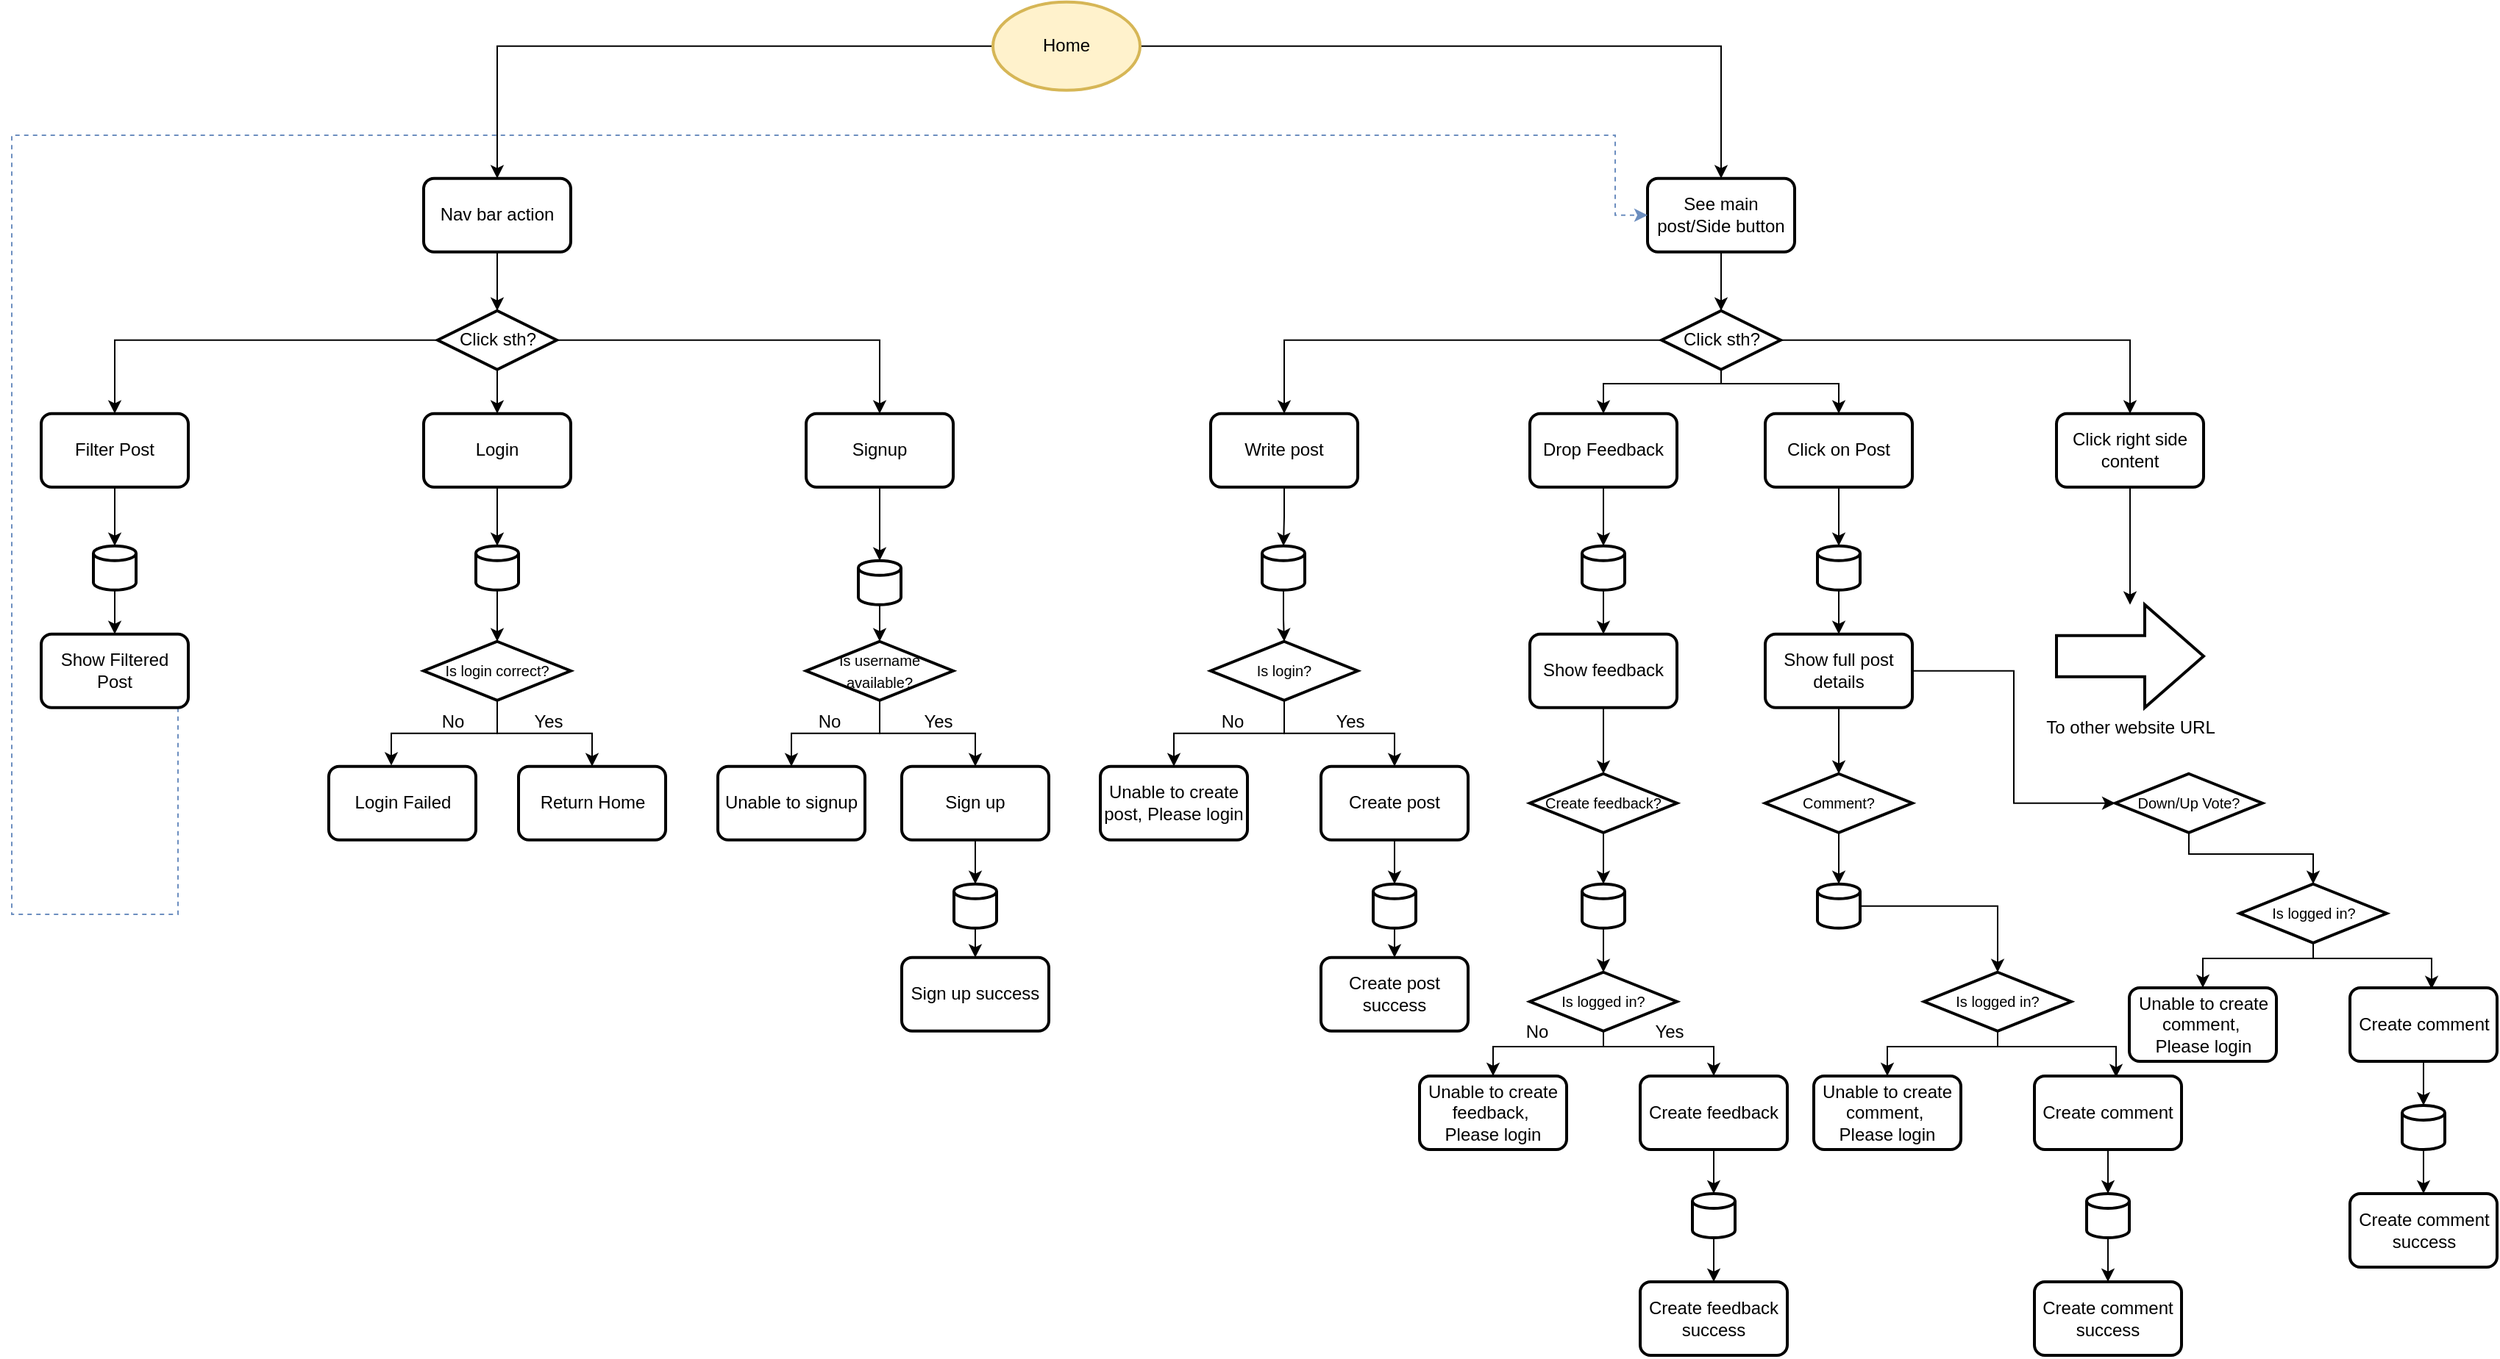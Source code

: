 <mxfile version="24.5.2" type="github">
  <diagram name="Page-1" id="9okEY_vL0eP9tNOJIynl">
    <mxGraphModel dx="1900" dy="557" grid="1" gridSize="10" guides="1" tooltips="1" connect="1" arrows="1" fold="1" page="1" pageScale="1" pageWidth="850" pageHeight="1100" math="0" shadow="0">
      <root>
        <mxCell id="0" />
        <mxCell id="1" parent="0" />
        <mxCell id="3vHU1Un_TV8UR1uH7hlG-50" style="edgeStyle=orthogonalEdgeStyle;rounded=0;orthogonalLoop=1;jettySize=auto;html=1;entryX=0.5;entryY=0;entryDx=0;entryDy=0;" edge="1" parent="1" source="3vHU1Un_TV8UR1uH7hlG-2" target="3vHU1Un_TV8UR1uH7hlG-6">
          <mxGeometry relative="1" as="geometry" />
        </mxCell>
        <mxCell id="3vHU1Un_TV8UR1uH7hlG-51" style="edgeStyle=orthogonalEdgeStyle;rounded=0;orthogonalLoop=1;jettySize=auto;html=1;entryX=0.5;entryY=0;entryDx=0;entryDy=0;" edge="1" parent="1" source="3vHU1Un_TV8UR1uH7hlG-2" target="3vHU1Un_TV8UR1uH7hlG-7">
          <mxGeometry relative="1" as="geometry" />
        </mxCell>
        <mxCell id="3vHU1Un_TV8UR1uH7hlG-2" value="Home" style="strokeWidth=2;html=1;shape=mxgraph.flowchart.start_1;whiteSpace=wrap;fillColor=#fff2cc;strokeColor=#d6b656;" vertex="1" parent="1">
          <mxGeometry x="-163" y="49.37" width="100" height="60" as="geometry" />
        </mxCell>
        <mxCell id="3vHU1Un_TV8UR1uH7hlG-6" value="Nav bar action" style="rounded=1;whiteSpace=wrap;html=1;absoluteArcSize=1;arcSize=14;strokeWidth=2;" vertex="1" parent="1">
          <mxGeometry x="-550" y="169.37" width="100" height="50" as="geometry" />
        </mxCell>
        <mxCell id="3vHU1Un_TV8UR1uH7hlG-54" value="" style="edgeStyle=orthogonalEdgeStyle;rounded=0;orthogonalLoop=1;jettySize=auto;html=1;" edge="1" parent="1" source="3vHU1Un_TV8UR1uH7hlG-7" target="3vHU1Un_TV8UR1uH7hlG-53">
          <mxGeometry relative="1" as="geometry" />
        </mxCell>
        <mxCell id="3vHU1Un_TV8UR1uH7hlG-7" value="See main post/Side button" style="rounded=1;whiteSpace=wrap;html=1;absoluteArcSize=1;arcSize=14;strokeWidth=2;" vertex="1" parent="1">
          <mxGeometry x="282" y="169.37" width="100" height="50" as="geometry" />
        </mxCell>
        <mxCell id="3vHU1Un_TV8UR1uH7hlG-14" style="edgeStyle=orthogonalEdgeStyle;rounded=0;orthogonalLoop=1;jettySize=auto;html=1;entryX=0.5;entryY=0;entryDx=0;entryDy=0;" edge="1" parent="1" source="3vHU1Un_TV8UR1uH7hlG-9" target="3vHU1Un_TV8UR1uH7hlG-12">
          <mxGeometry relative="1" as="geometry" />
        </mxCell>
        <mxCell id="3vHU1Un_TV8UR1uH7hlG-15" style="edgeStyle=orthogonalEdgeStyle;rounded=0;orthogonalLoop=1;jettySize=auto;html=1;entryX=0.5;entryY=0;entryDx=0;entryDy=0;" edge="1" parent="1" source="3vHU1Un_TV8UR1uH7hlG-9" target="3vHU1Un_TV8UR1uH7hlG-11">
          <mxGeometry relative="1" as="geometry" />
        </mxCell>
        <mxCell id="3vHU1Un_TV8UR1uH7hlG-16" style="edgeStyle=orthogonalEdgeStyle;rounded=0;orthogonalLoop=1;jettySize=auto;html=1;entryX=0.5;entryY=0;entryDx=0;entryDy=0;" edge="1" parent="1" source="3vHU1Un_TV8UR1uH7hlG-9" target="3vHU1Un_TV8UR1uH7hlG-13">
          <mxGeometry relative="1" as="geometry" />
        </mxCell>
        <mxCell id="3vHU1Un_TV8UR1uH7hlG-9" value="Click sth?" style="strokeWidth=2;html=1;shape=mxgraph.flowchart.decision;whiteSpace=wrap;" vertex="1" parent="1">
          <mxGeometry x="-540.5" y="259.37" width="81" height="40" as="geometry" />
        </mxCell>
        <mxCell id="3vHU1Un_TV8UR1uH7hlG-10" style="edgeStyle=orthogonalEdgeStyle;rounded=0;orthogonalLoop=1;jettySize=auto;html=1;entryX=0.5;entryY=0;entryDx=0;entryDy=0;entryPerimeter=0;" edge="1" parent="1" source="3vHU1Un_TV8UR1uH7hlG-6" target="3vHU1Un_TV8UR1uH7hlG-9">
          <mxGeometry relative="1" as="geometry" />
        </mxCell>
        <mxCell id="3vHU1Un_TV8UR1uH7hlG-11" value="Filter Post&lt;span style=&quot;color: rgba(0, 0, 0, 0); font-family: monospace; font-size: 0px; text-align: start; text-wrap: nowrap;&quot;&gt;%3CmxGraphModel%3E%3Croot%3E%3CmxCell%20id%3D%220%22%2F%3E%3CmxCell%20id%3D%221%22%20parent%3D%220%22%2F%3E%3CmxCell%20id%3D%222%22%20value%3D%22Nav%20bar%20action%22%20style%3D%22rounded%3D1%3BwhiteSpace%3Dwrap%3Bhtml%3D1%3BabsoluteArcSize%3D1%3BarcSize%3D14%3BstrokeWidth%3D2%3B%22%20vertex%3D%221%22%20parent%3D%221%22%3E%3CmxGeometry%20x%3D%22259%22%20y%3D%22160%22%20width%3D%22100%22%20height%3D%2250%22%20as%3D%22geometry%22%2F%3E%3C%2FmxCell%3E%3C%2Froot%3E%3C%2FmxGraphModel%3E&lt;/span&gt;" style="rounded=1;whiteSpace=wrap;html=1;absoluteArcSize=1;arcSize=14;strokeWidth=2;" vertex="1" parent="1">
          <mxGeometry x="-810" y="329.37" width="100" height="50" as="geometry" />
        </mxCell>
        <mxCell id="3vHU1Un_TV8UR1uH7hlG-12" value="&lt;div style=&quot;text-align: center;&quot;&gt;&lt;span style=&quot;text-align: start; background-color: initial;&quot;&gt;Login&lt;/span&gt;&lt;span style=&quot;color: rgba(0, 0, 0, 0); font-family: monospace; font-size: 0px; text-align: start; text-wrap: nowrap; background-color: initial;&quot;&gt;%3CmxGraphModel%3E%3Croot%3E%3CmxCell%20id%3D%220%22%2F%3E%3CmxCell%20id%3D%221%22%20parent%3D%220%22%2F%3E%3CmxCell%20id%3D%222%22%20value%3D%22Nav%20bar%20action%22%20style%3D%22rounded%3D1%3BwhiteSpace%3Dwrap%3Bhtml%3D1%3BabsoluteArcSize%3D1%3BarcSize%3D14%3BstrokeWidth%3D2%3B%22%20vertex%3D%221%22%20parent%3D%221%22%3E%3CmxGeometry%20x%3D%22259%22%20y%3D%22160%22%20width%3D%22100%22%20height%3D%2250%22%20as%3D%22geometry%22%2F%3E%3C%2FmxCell%3E%3C%2Froot%3E%3C%2FmxGraphModel%3E&lt;/span&gt;&lt;/div&gt;" style="rounded=1;whiteSpace=wrap;html=1;absoluteArcSize=1;arcSize=14;strokeWidth=2;" vertex="1" parent="1">
          <mxGeometry x="-550" y="329.37" width="100" height="50" as="geometry" />
        </mxCell>
        <mxCell id="3vHU1Un_TV8UR1uH7hlG-13" value="Signup" style="rounded=1;whiteSpace=wrap;html=1;absoluteArcSize=1;arcSize=14;strokeWidth=2;" vertex="1" parent="1">
          <mxGeometry x="-290" y="329.37" width="100" height="50" as="geometry" />
        </mxCell>
        <mxCell id="3vHU1Un_TV8UR1uH7hlG-17" value="" style="strokeWidth=2;html=1;shape=mxgraph.flowchart.database;whiteSpace=wrap;" vertex="1" parent="1">
          <mxGeometry x="-774.5" y="419.37" width="29" height="30" as="geometry" />
        </mxCell>
        <mxCell id="3vHU1Un_TV8UR1uH7hlG-18" style="edgeStyle=orthogonalEdgeStyle;rounded=0;orthogonalLoop=1;jettySize=auto;html=1;entryX=0.5;entryY=0;entryDx=0;entryDy=0;entryPerimeter=0;" edge="1" parent="1" source="3vHU1Un_TV8UR1uH7hlG-11" target="3vHU1Un_TV8UR1uH7hlG-17">
          <mxGeometry relative="1" as="geometry" />
        </mxCell>
        <mxCell id="3vHU1Un_TV8UR1uH7hlG-20" style="edgeStyle=orthogonalEdgeStyle;rounded=0;orthogonalLoop=1;jettySize=auto;html=1;entryX=0.5;entryY=0;entryDx=0;entryDy=0;" edge="1" parent="1" source="3vHU1Un_TV8UR1uH7hlG-17" target="3vHU1Un_TV8UR1uH7hlG-21">
          <mxGeometry relative="1" as="geometry">
            <mxPoint x="-639.0" y="469.37" as="targetPoint" />
          </mxGeometry>
        </mxCell>
        <mxCell id="3vHU1Un_TV8UR1uH7hlG-52" style="edgeStyle=orthogonalEdgeStyle;rounded=0;orthogonalLoop=1;jettySize=auto;html=1;entryX=0;entryY=0.5;entryDx=0;entryDy=0;dashed=1;fillColor=#dae8fc;strokeColor=#6c8ebf;" edge="1" parent="1" source="3vHU1Un_TV8UR1uH7hlG-21" target="3vHU1Un_TV8UR1uH7hlG-7">
          <mxGeometry relative="1" as="geometry">
            <Array as="points">
              <mxPoint x="-717" y="670" />
              <mxPoint x="-830" y="670" />
              <mxPoint x="-830" y="140" />
              <mxPoint x="260" y="140" />
              <mxPoint x="260" y="194" />
            </Array>
          </mxGeometry>
        </mxCell>
        <mxCell id="3vHU1Un_TV8UR1uH7hlG-21" value="Show Filtered Post" style="rounded=1;whiteSpace=wrap;html=1;absoluteArcSize=1;arcSize=14;strokeWidth=2;" vertex="1" parent="1">
          <mxGeometry x="-810" y="479.37" width="100" height="50" as="geometry" />
        </mxCell>
        <mxCell id="3vHU1Un_TV8UR1uH7hlG-31" style="edgeStyle=orthogonalEdgeStyle;rounded=0;orthogonalLoop=1;jettySize=auto;html=1;entryX=0.5;entryY=0;entryDx=0;entryDy=0;" edge="1" parent="1" source="3vHU1Un_TV8UR1uH7hlG-22" target="3vHU1Un_TV8UR1uH7hlG-27">
          <mxGeometry relative="1" as="geometry" />
        </mxCell>
        <mxCell id="3vHU1Un_TV8UR1uH7hlG-22" value="&lt;font style=&quot;font-size: 10px;&quot;&gt;Is login correct?&lt;/font&gt;" style="strokeWidth=2;html=1;shape=mxgraph.flowchart.decision;whiteSpace=wrap;" vertex="1" parent="1">
          <mxGeometry x="-550" y="484.37" width="100" height="40" as="geometry" />
        </mxCell>
        <mxCell id="3vHU1Un_TV8UR1uH7hlG-23" value="" style="strokeWidth=2;html=1;shape=mxgraph.flowchart.database;whiteSpace=wrap;" vertex="1" parent="1">
          <mxGeometry x="-514.5" y="419.37" width="29" height="30" as="geometry" />
        </mxCell>
        <mxCell id="3vHU1Un_TV8UR1uH7hlG-24" style="edgeStyle=orthogonalEdgeStyle;rounded=0;orthogonalLoop=1;jettySize=auto;html=1;entryX=0.5;entryY=0;entryDx=0;entryDy=0;entryPerimeter=0;" edge="1" parent="1" source="3vHU1Un_TV8UR1uH7hlG-12" target="3vHU1Un_TV8UR1uH7hlG-23">
          <mxGeometry relative="1" as="geometry" />
        </mxCell>
        <mxCell id="3vHU1Un_TV8UR1uH7hlG-25" style="edgeStyle=orthogonalEdgeStyle;rounded=0;orthogonalLoop=1;jettySize=auto;html=1;entryX=0.5;entryY=0;entryDx=0;entryDy=0;entryPerimeter=0;" edge="1" parent="1" source="3vHU1Un_TV8UR1uH7hlG-23" target="3vHU1Un_TV8UR1uH7hlG-22">
          <mxGeometry relative="1" as="geometry" />
        </mxCell>
        <mxCell id="3vHU1Un_TV8UR1uH7hlG-26" value="&lt;div style=&quot;text-align: start;&quot;&gt;Login Failed&lt;/div&gt;" style="rounded=1;whiteSpace=wrap;html=1;absoluteArcSize=1;arcSize=14;strokeWidth=2;" vertex="1" parent="1">
          <mxGeometry x="-614.5" y="569.37" width="100" height="50" as="geometry" />
        </mxCell>
        <mxCell id="3vHU1Un_TV8UR1uH7hlG-27" value="&lt;div style=&quot;text-align: start;&quot;&gt;Return Home&lt;/div&gt;" style="rounded=1;whiteSpace=wrap;html=1;absoluteArcSize=1;arcSize=14;strokeWidth=2;" vertex="1" parent="1">
          <mxGeometry x="-485.5" y="569.37" width="100" height="50" as="geometry" />
        </mxCell>
        <mxCell id="3vHU1Un_TV8UR1uH7hlG-30" style="edgeStyle=orthogonalEdgeStyle;rounded=0;orthogonalLoop=1;jettySize=auto;html=1;entryX=0.425;entryY=-0.012;entryDx=0;entryDy=0;entryPerimeter=0;" edge="1" parent="1" source="3vHU1Un_TV8UR1uH7hlG-22" target="3vHU1Un_TV8UR1uH7hlG-26">
          <mxGeometry relative="1" as="geometry" />
        </mxCell>
        <mxCell id="3vHU1Un_TV8UR1uH7hlG-32" value="Yes" style="text;html=1;align=center;verticalAlign=middle;whiteSpace=wrap;rounded=0;" vertex="1" parent="1">
          <mxGeometry x="-485.5" y="529.37" width="40" height="20" as="geometry" />
        </mxCell>
        <mxCell id="3vHU1Un_TV8UR1uH7hlG-33" value="No" style="text;html=1;align=center;verticalAlign=middle;whiteSpace=wrap;rounded=0;" vertex="1" parent="1">
          <mxGeometry x="-550" y="529.37" width="40" height="20" as="geometry" />
        </mxCell>
        <mxCell id="3vHU1Un_TV8UR1uH7hlG-42" style="edgeStyle=orthogonalEdgeStyle;rounded=0;orthogonalLoop=1;jettySize=auto;html=1;entryX=0.5;entryY=0;entryDx=0;entryDy=0;" edge="1" parent="1" source="3vHU1Un_TV8UR1uH7hlG-35" target="3vHU1Un_TV8UR1uH7hlG-40">
          <mxGeometry relative="1" as="geometry" />
        </mxCell>
        <mxCell id="3vHU1Un_TV8UR1uH7hlG-43" style="edgeStyle=orthogonalEdgeStyle;rounded=0;orthogonalLoop=1;jettySize=auto;html=1;entryX=0.5;entryY=0;entryDx=0;entryDy=0;" edge="1" parent="1" source="3vHU1Un_TV8UR1uH7hlG-35" target="3vHU1Un_TV8UR1uH7hlG-41">
          <mxGeometry relative="1" as="geometry" />
        </mxCell>
        <mxCell id="3vHU1Un_TV8UR1uH7hlG-35" value="&lt;font style=&quot;font-size: 10px;&quot;&gt;Is username available?&lt;/font&gt;" style="strokeWidth=2;html=1;shape=mxgraph.flowchart.decision;whiteSpace=wrap;" vertex="1" parent="1">
          <mxGeometry x="-290" y="484.37" width="100" height="40" as="geometry" />
        </mxCell>
        <mxCell id="3vHU1Un_TV8UR1uH7hlG-36" value="" style="strokeWidth=2;html=1;shape=mxgraph.flowchart.database;whiteSpace=wrap;" vertex="1" parent="1">
          <mxGeometry x="-254.5" y="429.37" width="29" height="30" as="geometry" />
        </mxCell>
        <mxCell id="3vHU1Un_TV8UR1uH7hlG-37" style="edgeStyle=orthogonalEdgeStyle;rounded=0;orthogonalLoop=1;jettySize=auto;html=1;exitX=0.5;exitY=1;exitDx=0;exitDy=0;exitPerimeter=0;" edge="1" parent="1" source="3vHU1Un_TV8UR1uH7hlG-36" target="3vHU1Un_TV8UR1uH7hlG-36">
          <mxGeometry relative="1" as="geometry" />
        </mxCell>
        <mxCell id="3vHU1Un_TV8UR1uH7hlG-38" style="edgeStyle=orthogonalEdgeStyle;rounded=0;orthogonalLoop=1;jettySize=auto;html=1;entryX=0.5;entryY=0;entryDx=0;entryDy=0;entryPerimeter=0;" edge="1" parent="1" source="3vHU1Un_TV8UR1uH7hlG-13" target="3vHU1Un_TV8UR1uH7hlG-36">
          <mxGeometry relative="1" as="geometry" />
        </mxCell>
        <mxCell id="3vHU1Un_TV8UR1uH7hlG-39" style="edgeStyle=orthogonalEdgeStyle;rounded=0;orthogonalLoop=1;jettySize=auto;html=1;entryX=0.5;entryY=0;entryDx=0;entryDy=0;entryPerimeter=0;" edge="1" parent="1" source="3vHU1Un_TV8UR1uH7hlG-36" target="3vHU1Un_TV8UR1uH7hlG-35">
          <mxGeometry relative="1" as="geometry" />
        </mxCell>
        <mxCell id="3vHU1Un_TV8UR1uH7hlG-40" value="&lt;div style=&quot;text-align: start;&quot;&gt;Unable to signup&lt;/div&gt;" style="rounded=1;whiteSpace=wrap;html=1;absoluteArcSize=1;arcSize=14;strokeWidth=2;" vertex="1" parent="1">
          <mxGeometry x="-350.01" y="569.37" width="100" height="50" as="geometry" />
        </mxCell>
        <mxCell id="3vHU1Un_TV8UR1uH7hlG-47" value="" style="edgeStyle=orthogonalEdgeStyle;rounded=0;orthogonalLoop=1;jettySize=auto;html=1;" edge="1" parent="1" source="3vHU1Un_TV8UR1uH7hlG-41" target="3vHU1Un_TV8UR1uH7hlG-46">
          <mxGeometry relative="1" as="geometry" />
        </mxCell>
        <mxCell id="3vHU1Un_TV8UR1uH7hlG-41" value="&lt;div style=&quot;text-align: start;&quot;&gt;Sign up&lt;/div&gt;" style="rounded=1;whiteSpace=wrap;html=1;absoluteArcSize=1;arcSize=14;strokeWidth=2;" vertex="1" parent="1">
          <mxGeometry x="-225" y="569.37" width="100" height="50" as="geometry" />
        </mxCell>
        <mxCell id="3vHU1Un_TV8UR1uH7hlG-44" value="Yes" style="text;html=1;align=center;verticalAlign=middle;whiteSpace=wrap;rounded=0;" vertex="1" parent="1">
          <mxGeometry x="-220" y="529.37" width="40" height="20" as="geometry" />
        </mxCell>
        <mxCell id="3vHU1Un_TV8UR1uH7hlG-45" value="No" style="text;html=1;align=center;verticalAlign=middle;whiteSpace=wrap;rounded=0;" vertex="1" parent="1">
          <mxGeometry x="-294.5" y="529.37" width="40" height="20" as="geometry" />
        </mxCell>
        <mxCell id="3vHU1Un_TV8UR1uH7hlG-49" style="edgeStyle=orthogonalEdgeStyle;rounded=0;orthogonalLoop=1;jettySize=auto;html=1;" edge="1" parent="1" source="3vHU1Un_TV8UR1uH7hlG-46" target="3vHU1Un_TV8UR1uH7hlG-48">
          <mxGeometry relative="1" as="geometry" />
        </mxCell>
        <mxCell id="3vHU1Un_TV8UR1uH7hlG-46" value="" style="strokeWidth=2;html=1;shape=mxgraph.flowchart.database;whiteSpace=wrap;" vertex="1" parent="1">
          <mxGeometry x="-189.5" y="649.37" width="29" height="30" as="geometry" />
        </mxCell>
        <mxCell id="3vHU1Un_TV8UR1uH7hlG-48" value="&lt;div style=&quot;text-align: start;&quot;&gt;Sign up success&lt;/div&gt;" style="rounded=1;whiteSpace=wrap;html=1;absoluteArcSize=1;arcSize=14;strokeWidth=2;" vertex="1" parent="1">
          <mxGeometry x="-225" y="699.37" width="100" height="50" as="geometry" />
        </mxCell>
        <mxCell id="3vHU1Un_TV8UR1uH7hlG-56" style="edgeStyle=orthogonalEdgeStyle;rounded=0;orthogonalLoop=1;jettySize=auto;html=1;entryX=0.5;entryY=0;entryDx=0;entryDy=0;" edge="1" parent="1" source="3vHU1Un_TV8UR1uH7hlG-53" target="3vHU1Un_TV8UR1uH7hlG-55">
          <mxGeometry relative="1" as="geometry" />
        </mxCell>
        <mxCell id="3vHU1Un_TV8UR1uH7hlG-61" style="edgeStyle=orthogonalEdgeStyle;rounded=0;orthogonalLoop=1;jettySize=auto;html=1;entryX=0.5;entryY=0;entryDx=0;entryDy=0;" edge="1" parent="1" source="3vHU1Un_TV8UR1uH7hlG-53" target="3vHU1Un_TV8UR1uH7hlG-57">
          <mxGeometry relative="1" as="geometry">
            <Array as="points">
              <mxPoint x="332" y="309" />
              <mxPoint x="252" y="309" />
            </Array>
          </mxGeometry>
        </mxCell>
        <mxCell id="3vHU1Un_TV8UR1uH7hlG-63" style="edgeStyle=orthogonalEdgeStyle;rounded=0;orthogonalLoop=1;jettySize=auto;html=1;entryX=0.5;entryY=0;entryDx=0;entryDy=0;" edge="1" parent="1" source="3vHU1Un_TV8UR1uH7hlG-53" target="3vHU1Un_TV8UR1uH7hlG-59">
          <mxGeometry relative="1" as="geometry">
            <Array as="points">
              <mxPoint x="332" y="309" />
              <mxPoint x="412" y="309" />
            </Array>
          </mxGeometry>
        </mxCell>
        <mxCell id="3vHU1Un_TV8UR1uH7hlG-64" style="edgeStyle=orthogonalEdgeStyle;rounded=0;orthogonalLoop=1;jettySize=auto;html=1;entryX=0.5;entryY=0;entryDx=0;entryDy=0;" edge="1" parent="1" source="3vHU1Un_TV8UR1uH7hlG-53" target="3vHU1Un_TV8UR1uH7hlG-60">
          <mxGeometry relative="1" as="geometry" />
        </mxCell>
        <mxCell id="3vHU1Un_TV8UR1uH7hlG-53" value="Click sth?" style="strokeWidth=2;html=1;shape=mxgraph.flowchart.decision;whiteSpace=wrap;" vertex="1" parent="1">
          <mxGeometry x="291.5" y="259.37" width="81" height="40" as="geometry" />
        </mxCell>
        <mxCell id="3vHU1Un_TV8UR1uH7hlG-55" value="Write post" style="rounded=1;whiteSpace=wrap;html=1;absoluteArcSize=1;arcSize=14;strokeWidth=2;" vertex="1" parent="1">
          <mxGeometry x="-15" y="329.37" width="100" height="50" as="geometry" />
        </mxCell>
        <mxCell id="3vHU1Un_TV8UR1uH7hlG-73" value="" style="edgeStyle=orthogonalEdgeStyle;rounded=0;orthogonalLoop=1;jettySize=auto;html=1;" edge="1" parent="1" source="3vHU1Un_TV8UR1uH7hlG-57" target="3vHU1Un_TV8UR1uH7hlG-72">
          <mxGeometry relative="1" as="geometry" />
        </mxCell>
        <mxCell id="3vHU1Un_TV8UR1uH7hlG-57" value="Drop Feedback" style="rounded=1;whiteSpace=wrap;html=1;absoluteArcSize=1;arcSize=14;strokeWidth=2;" vertex="1" parent="1">
          <mxGeometry x="202" y="329.37" width="100" height="50" as="geometry" />
        </mxCell>
        <mxCell id="3vHU1Un_TV8UR1uH7hlG-78" value="" style="edgeStyle=orthogonalEdgeStyle;rounded=0;orthogonalLoop=1;jettySize=auto;html=1;" edge="1" parent="1" source="3vHU1Un_TV8UR1uH7hlG-59" target="3vHU1Un_TV8UR1uH7hlG-76">
          <mxGeometry relative="1" as="geometry" />
        </mxCell>
        <mxCell id="3vHU1Un_TV8UR1uH7hlG-59" value="Click on Post" style="rounded=1;whiteSpace=wrap;html=1;absoluteArcSize=1;arcSize=14;strokeWidth=2;" vertex="1" parent="1">
          <mxGeometry x="362" y="329.37" width="100" height="50" as="geometry" />
        </mxCell>
        <mxCell id="3vHU1Un_TV8UR1uH7hlG-82" value="" style="edgeStyle=orthogonalEdgeStyle;rounded=0;orthogonalLoop=1;jettySize=auto;html=1;" edge="1" parent="1" source="3vHU1Un_TV8UR1uH7hlG-60" target="3vHU1Un_TV8UR1uH7hlG-81">
          <mxGeometry relative="1" as="geometry" />
        </mxCell>
        <mxCell id="3vHU1Un_TV8UR1uH7hlG-60" value="Click right side content" style="rounded=1;whiteSpace=wrap;html=1;absoluteArcSize=1;arcSize=14;strokeWidth=2;" vertex="1" parent="1">
          <mxGeometry x="560" y="329.37" width="100" height="50" as="geometry" />
        </mxCell>
        <mxCell id="3vHU1Un_TV8UR1uH7hlG-70" style="edgeStyle=orthogonalEdgeStyle;rounded=0;orthogonalLoop=1;jettySize=auto;html=1;" edge="1" parent="1" source="3vHU1Un_TV8UR1uH7hlG-66" target="3vHU1Un_TV8UR1uH7hlG-69">
          <mxGeometry relative="1" as="geometry" />
        </mxCell>
        <mxCell id="3vHU1Un_TV8UR1uH7hlG-66" value="" style="strokeWidth=2;html=1;shape=mxgraph.flowchart.database;whiteSpace=wrap;" vertex="1" parent="1">
          <mxGeometry x="20" y="419.37" width="29" height="30" as="geometry" />
        </mxCell>
        <mxCell id="3vHU1Un_TV8UR1uH7hlG-67" style="edgeStyle=orthogonalEdgeStyle;rounded=0;orthogonalLoop=1;jettySize=auto;html=1;entryX=0.5;entryY=0;entryDx=0;entryDy=0;entryPerimeter=0;" edge="1" parent="1" source="3vHU1Un_TV8UR1uH7hlG-55" target="3vHU1Un_TV8UR1uH7hlG-66">
          <mxGeometry relative="1" as="geometry" />
        </mxCell>
        <mxCell id="3vHU1Un_TV8UR1uH7hlG-87" style="edgeStyle=orthogonalEdgeStyle;rounded=0;orthogonalLoop=1;jettySize=auto;html=1;entryX=0.5;entryY=0;entryDx=0;entryDy=0;" edge="1" parent="1" source="3vHU1Un_TV8UR1uH7hlG-69" target="3vHU1Un_TV8UR1uH7hlG-85">
          <mxGeometry relative="1" as="geometry" />
        </mxCell>
        <mxCell id="3vHU1Un_TV8UR1uH7hlG-88" style="edgeStyle=orthogonalEdgeStyle;rounded=0;orthogonalLoop=1;jettySize=auto;html=1;entryX=0.5;entryY=0;entryDx=0;entryDy=0;" edge="1" parent="1" source="3vHU1Un_TV8UR1uH7hlG-69" target="3vHU1Un_TV8UR1uH7hlG-86">
          <mxGeometry relative="1" as="geometry" />
        </mxCell>
        <mxCell id="3vHU1Un_TV8UR1uH7hlG-69" value="&lt;font style=&quot;font-size: 10px;&quot;&gt;Is login?&lt;/font&gt;" style="strokeWidth=2;html=1;shape=mxgraph.flowchart.decision;whiteSpace=wrap;" vertex="1" parent="1">
          <mxGeometry x="-15" y="484.37" width="100" height="40" as="geometry" />
        </mxCell>
        <mxCell id="3vHU1Un_TV8UR1uH7hlG-75" value="" style="edgeStyle=orthogonalEdgeStyle;rounded=0;orthogonalLoop=1;jettySize=auto;html=1;" edge="1" parent="1" source="3vHU1Un_TV8UR1uH7hlG-72" target="3vHU1Un_TV8UR1uH7hlG-74">
          <mxGeometry relative="1" as="geometry" />
        </mxCell>
        <mxCell id="3vHU1Un_TV8UR1uH7hlG-72" value="" style="strokeWidth=2;html=1;shape=mxgraph.flowchart.database;whiteSpace=wrap;" vertex="1" parent="1">
          <mxGeometry x="237.5" y="419.37" width="29" height="30" as="geometry" />
        </mxCell>
        <mxCell id="3vHU1Un_TV8UR1uH7hlG-98" value="" style="edgeStyle=orthogonalEdgeStyle;rounded=0;orthogonalLoop=1;jettySize=auto;html=1;" edge="1" parent="1" source="3vHU1Un_TV8UR1uH7hlG-74" target="3vHU1Un_TV8UR1uH7hlG-97">
          <mxGeometry relative="1" as="geometry" />
        </mxCell>
        <mxCell id="3vHU1Un_TV8UR1uH7hlG-74" value="Show feedback" style="rounded=1;whiteSpace=wrap;html=1;absoluteArcSize=1;arcSize=14;strokeWidth=2;" vertex="1" parent="1">
          <mxGeometry x="202" y="479.37" width="100" height="50" as="geometry" />
        </mxCell>
        <mxCell id="3vHU1Un_TV8UR1uH7hlG-80" value="" style="edgeStyle=orthogonalEdgeStyle;rounded=0;orthogonalLoop=1;jettySize=auto;html=1;" edge="1" parent="1" source="3vHU1Un_TV8UR1uH7hlG-76" target="3vHU1Un_TV8UR1uH7hlG-79">
          <mxGeometry relative="1" as="geometry" />
        </mxCell>
        <mxCell id="3vHU1Un_TV8UR1uH7hlG-76" value="" style="strokeWidth=2;html=1;shape=mxgraph.flowchart.database;whiteSpace=wrap;" vertex="1" parent="1">
          <mxGeometry x="397.5" y="419.37" width="29" height="30" as="geometry" />
        </mxCell>
        <mxCell id="3vHU1Un_TV8UR1uH7hlG-119" value="" style="edgeStyle=orthogonalEdgeStyle;rounded=0;orthogonalLoop=1;jettySize=auto;html=1;" edge="1" parent="1" source="3vHU1Un_TV8UR1uH7hlG-79" target="3vHU1Un_TV8UR1uH7hlG-118">
          <mxGeometry relative="1" as="geometry" />
        </mxCell>
        <mxCell id="3vHU1Un_TV8UR1uH7hlG-79" value="Show full post details" style="rounded=1;whiteSpace=wrap;html=1;absoluteArcSize=1;arcSize=14;strokeWidth=2;" vertex="1" parent="1">
          <mxGeometry x="362" y="479.37" width="100" height="50" as="geometry" />
        </mxCell>
        <mxCell id="3vHU1Un_TV8UR1uH7hlG-81" value="To other website URL" style="verticalLabelPosition=bottom;verticalAlign=top;html=1;strokeWidth=2;shape=mxgraph.arrows2.arrow;dy=0.6;dx=40;notch=0;" vertex="1" parent="1">
          <mxGeometry x="560" y="459.37" width="100" height="70" as="geometry" />
        </mxCell>
        <mxCell id="3vHU1Un_TV8UR1uH7hlG-85" value="Unable to create post, Please login" style="rounded=1;whiteSpace=wrap;html=1;absoluteArcSize=1;arcSize=14;strokeWidth=2;" vertex="1" parent="1">
          <mxGeometry x="-90" y="569.37" width="100" height="50" as="geometry" />
        </mxCell>
        <mxCell id="3vHU1Un_TV8UR1uH7hlG-86" value="Create post" style="rounded=1;whiteSpace=wrap;html=1;absoluteArcSize=1;arcSize=14;strokeWidth=2;" vertex="1" parent="1">
          <mxGeometry x="60" y="569.37" width="100" height="50" as="geometry" />
        </mxCell>
        <mxCell id="3vHU1Un_TV8UR1uH7hlG-89" value="Yes" style="text;html=1;align=center;verticalAlign=middle;whiteSpace=wrap;rounded=0;" vertex="1" parent="1">
          <mxGeometry x="60" y="529.37" width="40" height="20" as="geometry" />
        </mxCell>
        <mxCell id="3vHU1Un_TV8UR1uH7hlG-90" value="No" style="text;html=1;align=center;verticalAlign=middle;whiteSpace=wrap;rounded=0;" vertex="1" parent="1">
          <mxGeometry x="-20" y="529.37" width="40" height="20" as="geometry" />
        </mxCell>
        <mxCell id="3vHU1Un_TV8UR1uH7hlG-96" value="" style="edgeStyle=orthogonalEdgeStyle;rounded=0;orthogonalLoop=1;jettySize=auto;html=1;" edge="1" parent="1" source="3vHU1Un_TV8UR1uH7hlG-92" target="3vHU1Un_TV8UR1uH7hlG-95">
          <mxGeometry relative="1" as="geometry" />
        </mxCell>
        <mxCell id="3vHU1Un_TV8UR1uH7hlG-92" value="" style="strokeWidth=2;html=1;shape=mxgraph.flowchart.database;whiteSpace=wrap;" vertex="1" parent="1">
          <mxGeometry x="95.5" y="649.37" width="29" height="30" as="geometry" />
        </mxCell>
        <mxCell id="3vHU1Un_TV8UR1uH7hlG-94" style="edgeStyle=orthogonalEdgeStyle;rounded=0;orthogonalLoop=1;jettySize=auto;html=1;entryX=0.5;entryY=0;entryDx=0;entryDy=0;entryPerimeter=0;" edge="1" parent="1" source="3vHU1Un_TV8UR1uH7hlG-86" target="3vHU1Un_TV8UR1uH7hlG-92">
          <mxGeometry relative="1" as="geometry" />
        </mxCell>
        <mxCell id="3vHU1Un_TV8UR1uH7hlG-95" value="Create post success" style="rounded=1;whiteSpace=wrap;html=1;absoluteArcSize=1;arcSize=14;strokeWidth=2;" vertex="1" parent="1">
          <mxGeometry x="60" y="699.37" width="100" height="50" as="geometry" />
        </mxCell>
        <mxCell id="3vHU1Un_TV8UR1uH7hlG-102" value="" style="edgeStyle=orthogonalEdgeStyle;rounded=0;orthogonalLoop=1;jettySize=auto;html=1;" edge="1" parent="1" source="3vHU1Un_TV8UR1uH7hlG-97" target="3vHU1Un_TV8UR1uH7hlG-101">
          <mxGeometry relative="1" as="geometry" />
        </mxCell>
        <mxCell id="3vHU1Un_TV8UR1uH7hlG-97" value="&lt;span style=&quot;font-size: 10px;&quot;&gt;Create feedback?&lt;/span&gt;" style="strokeWidth=2;html=1;shape=mxgraph.flowchart.decision;whiteSpace=wrap;" vertex="1" parent="1">
          <mxGeometry x="202" y="574.37" width="100" height="40" as="geometry" />
        </mxCell>
        <mxCell id="3vHU1Un_TV8UR1uH7hlG-104" value="" style="edgeStyle=orthogonalEdgeStyle;rounded=0;orthogonalLoop=1;jettySize=auto;html=1;" edge="1" parent="1" source="3vHU1Un_TV8UR1uH7hlG-101" target="3vHU1Un_TV8UR1uH7hlG-103">
          <mxGeometry relative="1" as="geometry" />
        </mxCell>
        <mxCell id="3vHU1Un_TV8UR1uH7hlG-101" value="" style="strokeWidth=2;html=1;shape=mxgraph.flowchart.database;whiteSpace=wrap;" vertex="1" parent="1">
          <mxGeometry x="237.5" y="649.37" width="29" height="30" as="geometry" />
        </mxCell>
        <mxCell id="3vHU1Un_TV8UR1uH7hlG-107" style="edgeStyle=orthogonalEdgeStyle;rounded=0;orthogonalLoop=1;jettySize=auto;html=1;entryX=0.5;entryY=0;entryDx=0;entryDy=0;" edge="1" parent="1" source="3vHU1Un_TV8UR1uH7hlG-103" target="3vHU1Un_TV8UR1uH7hlG-105">
          <mxGeometry relative="1" as="geometry">
            <Array as="points">
              <mxPoint x="252" y="760" />
              <mxPoint x="177" y="760" />
            </Array>
          </mxGeometry>
        </mxCell>
        <mxCell id="3vHU1Un_TV8UR1uH7hlG-109" style="edgeStyle=orthogonalEdgeStyle;rounded=0;orthogonalLoop=1;jettySize=auto;html=1;entryX=0.5;entryY=0;entryDx=0;entryDy=0;" edge="1" parent="1" source="3vHU1Un_TV8UR1uH7hlG-103" target="3vHU1Un_TV8UR1uH7hlG-106">
          <mxGeometry relative="1" as="geometry">
            <Array as="points">
              <mxPoint x="252" y="760" />
              <mxPoint x="327" y="760" />
            </Array>
          </mxGeometry>
        </mxCell>
        <mxCell id="3vHU1Un_TV8UR1uH7hlG-103" value="&lt;span style=&quot;font-size: 10px;&quot;&gt;Is logged in?&lt;/span&gt;" style="strokeWidth=2;html=1;shape=mxgraph.flowchart.decision;whiteSpace=wrap;" vertex="1" parent="1">
          <mxGeometry x="202" y="709.37" width="100" height="40" as="geometry" />
        </mxCell>
        <mxCell id="3vHU1Un_TV8UR1uH7hlG-105" value="Unable to create feedback,&amp;nbsp;&lt;div&gt;Please login&lt;/div&gt;" style="rounded=1;whiteSpace=wrap;html=1;absoluteArcSize=1;arcSize=14;strokeWidth=2;" vertex="1" parent="1">
          <mxGeometry x="127" y="780" width="100" height="50" as="geometry" />
        </mxCell>
        <mxCell id="3vHU1Un_TV8UR1uH7hlG-114" value="" style="edgeStyle=orthogonalEdgeStyle;rounded=0;orthogonalLoop=1;jettySize=auto;html=1;" edge="1" parent="1" source="3vHU1Un_TV8UR1uH7hlG-106" target="3vHU1Un_TV8UR1uH7hlG-113">
          <mxGeometry relative="1" as="geometry" />
        </mxCell>
        <mxCell id="3vHU1Un_TV8UR1uH7hlG-106" value="Create feedback" style="rounded=1;whiteSpace=wrap;html=1;absoluteArcSize=1;arcSize=14;strokeWidth=2;" vertex="1" parent="1">
          <mxGeometry x="277" y="780" width="100" height="50" as="geometry" />
        </mxCell>
        <mxCell id="3vHU1Un_TV8UR1uH7hlG-110" value="Yes" style="text;html=1;align=center;verticalAlign=middle;whiteSpace=wrap;rounded=0;" vertex="1" parent="1">
          <mxGeometry x="277" y="740" width="40" height="20" as="geometry" />
        </mxCell>
        <mxCell id="3vHU1Un_TV8UR1uH7hlG-111" value="No" style="text;html=1;align=center;verticalAlign=middle;whiteSpace=wrap;rounded=0;" vertex="1" parent="1">
          <mxGeometry x="187" y="740" width="40" height="20" as="geometry" />
        </mxCell>
        <mxCell id="3vHU1Un_TV8UR1uH7hlG-117" value="" style="edgeStyle=orthogonalEdgeStyle;rounded=0;orthogonalLoop=1;jettySize=auto;html=1;" edge="1" parent="1" source="3vHU1Un_TV8UR1uH7hlG-113" target="3vHU1Un_TV8UR1uH7hlG-115">
          <mxGeometry relative="1" as="geometry" />
        </mxCell>
        <mxCell id="3vHU1Un_TV8UR1uH7hlG-113" value="" style="strokeWidth=2;html=1;shape=mxgraph.flowchart.database;whiteSpace=wrap;" vertex="1" parent="1">
          <mxGeometry x="312.5" y="860" width="29" height="30" as="geometry" />
        </mxCell>
        <mxCell id="3vHU1Un_TV8UR1uH7hlG-115" value="Create feedback success" style="rounded=1;whiteSpace=wrap;html=1;absoluteArcSize=1;arcSize=14;strokeWidth=2;" vertex="1" parent="1">
          <mxGeometry x="277" y="920" width="100" height="50" as="geometry" />
        </mxCell>
        <mxCell id="3vHU1Un_TV8UR1uH7hlG-116" style="edgeStyle=orthogonalEdgeStyle;rounded=0;orthogonalLoop=1;jettySize=auto;html=1;exitX=0.5;exitY=1;exitDx=0;exitDy=0;exitPerimeter=0;" edge="1" parent="1" source="3vHU1Un_TV8UR1uH7hlG-113" target="3vHU1Un_TV8UR1uH7hlG-113">
          <mxGeometry relative="1" as="geometry" />
        </mxCell>
        <mxCell id="3vHU1Un_TV8UR1uH7hlG-124" value="" style="edgeStyle=orthogonalEdgeStyle;rounded=0;orthogonalLoop=1;jettySize=auto;html=1;" edge="1" parent="1" source="3vHU1Un_TV8UR1uH7hlG-118" target="3vHU1Un_TV8UR1uH7hlG-122">
          <mxGeometry relative="1" as="geometry" />
        </mxCell>
        <mxCell id="3vHU1Un_TV8UR1uH7hlG-118" value="&lt;span style=&quot;font-size: 10px;&quot;&gt;Comment?&lt;/span&gt;" style="strokeWidth=2;html=1;shape=mxgraph.flowchart.decision;whiteSpace=wrap;" vertex="1" parent="1">
          <mxGeometry x="362" y="574.37" width="100" height="40" as="geometry" />
        </mxCell>
        <mxCell id="3vHU1Un_TV8UR1uH7hlG-122" value="" style="strokeWidth=2;html=1;shape=mxgraph.flowchart.database;whiteSpace=wrap;" vertex="1" parent="1">
          <mxGeometry x="397.5" y="649.37" width="29" height="30" as="geometry" />
        </mxCell>
        <mxCell id="3vHU1Un_TV8UR1uH7hlG-131" style="edgeStyle=orthogonalEdgeStyle;rounded=0;orthogonalLoop=1;jettySize=auto;html=1;entryX=0.5;entryY=0;entryDx=0;entryDy=0;" edge="1" parent="1" source="3vHU1Un_TV8UR1uH7hlG-125" target="3vHU1Un_TV8UR1uH7hlG-128">
          <mxGeometry relative="1" as="geometry">
            <Array as="points">
              <mxPoint x="520" y="760" />
              <mxPoint x="445" y="760" />
            </Array>
          </mxGeometry>
        </mxCell>
        <mxCell id="3vHU1Un_TV8UR1uH7hlG-125" value="&lt;span style=&quot;font-size: 10px;&quot;&gt;Is logged in?&lt;/span&gt;" style="strokeWidth=2;html=1;shape=mxgraph.flowchart.decision;whiteSpace=wrap;" vertex="1" parent="1">
          <mxGeometry x="470" y="709.37" width="100" height="40" as="geometry" />
        </mxCell>
        <mxCell id="3vHU1Un_TV8UR1uH7hlG-127" style="edgeStyle=orthogonalEdgeStyle;rounded=0;orthogonalLoop=1;jettySize=auto;html=1;entryX=0.5;entryY=0;entryDx=0;entryDy=0;entryPerimeter=0;" edge="1" parent="1" source="3vHU1Un_TV8UR1uH7hlG-122" target="3vHU1Un_TV8UR1uH7hlG-125">
          <mxGeometry relative="1" as="geometry" />
        </mxCell>
        <mxCell id="3vHU1Un_TV8UR1uH7hlG-128" value="Unable to create comment,&amp;nbsp;&lt;div&gt;Please login&lt;/div&gt;" style="rounded=1;whiteSpace=wrap;html=1;absoluteArcSize=1;arcSize=14;strokeWidth=2;" vertex="1" parent="1">
          <mxGeometry x="395" y="780" width="100" height="50" as="geometry" />
        </mxCell>
        <mxCell id="3vHU1Un_TV8UR1uH7hlG-129" value="Create comment" style="rounded=1;whiteSpace=wrap;html=1;absoluteArcSize=1;arcSize=14;strokeWidth=2;" vertex="1" parent="1">
          <mxGeometry x="545" y="780" width="100" height="50" as="geometry" />
        </mxCell>
        <mxCell id="3vHU1Un_TV8UR1uH7hlG-132" style="edgeStyle=orthogonalEdgeStyle;rounded=0;orthogonalLoop=1;jettySize=auto;html=1;entryX=0.555;entryY=0.018;entryDx=0;entryDy=0;entryPerimeter=0;" edge="1" parent="1" source="3vHU1Un_TV8UR1uH7hlG-125" target="3vHU1Un_TV8UR1uH7hlG-129">
          <mxGeometry relative="1" as="geometry">
            <Array as="points">
              <mxPoint x="520" y="760" />
              <mxPoint x="601" y="760" />
            </Array>
          </mxGeometry>
        </mxCell>
        <mxCell id="3vHU1Un_TV8UR1uH7hlG-133" value="" style="edgeStyle=orthogonalEdgeStyle;rounded=0;orthogonalLoop=1;jettySize=auto;html=1;" edge="1" parent="1" source="3vHU1Un_TV8UR1uH7hlG-134" target="3vHU1Un_TV8UR1uH7hlG-135">
          <mxGeometry relative="1" as="geometry" />
        </mxCell>
        <mxCell id="3vHU1Un_TV8UR1uH7hlG-134" value="" style="strokeWidth=2;html=1;shape=mxgraph.flowchart.database;whiteSpace=wrap;" vertex="1" parent="1">
          <mxGeometry x="580.5" y="860" width="29" height="30" as="geometry" />
        </mxCell>
        <mxCell id="3vHU1Un_TV8UR1uH7hlG-135" value="Create comment success" style="rounded=1;whiteSpace=wrap;html=1;absoluteArcSize=1;arcSize=14;strokeWidth=2;" vertex="1" parent="1">
          <mxGeometry x="545" y="920" width="100" height="50" as="geometry" />
        </mxCell>
        <mxCell id="3vHU1Un_TV8UR1uH7hlG-136" style="edgeStyle=orthogonalEdgeStyle;rounded=0;orthogonalLoop=1;jettySize=auto;html=1;exitX=0.5;exitY=1;exitDx=0;exitDy=0;exitPerimeter=0;" edge="1" parent="1" source="3vHU1Un_TV8UR1uH7hlG-134" target="3vHU1Un_TV8UR1uH7hlG-134">
          <mxGeometry relative="1" as="geometry" />
        </mxCell>
        <mxCell id="3vHU1Un_TV8UR1uH7hlG-139" style="edgeStyle=orthogonalEdgeStyle;rounded=0;orthogonalLoop=1;jettySize=auto;html=1;entryX=0.5;entryY=0;entryDx=0;entryDy=0;entryPerimeter=0;" edge="1" parent="1" source="3vHU1Un_TV8UR1uH7hlG-129" target="3vHU1Un_TV8UR1uH7hlG-134">
          <mxGeometry relative="1" as="geometry" />
        </mxCell>
        <mxCell id="3vHU1Un_TV8UR1uH7hlG-140" value="&lt;span style=&quot;font-size: 10px;&quot;&gt;Down/Up Vote?&lt;/span&gt;" style="strokeWidth=2;html=1;shape=mxgraph.flowchart.decision;whiteSpace=wrap;" vertex="1" parent="1">
          <mxGeometry x="600" y="574.37" width="100" height="40" as="geometry" />
        </mxCell>
        <mxCell id="3vHU1Un_TV8UR1uH7hlG-141" style="edgeStyle=orthogonalEdgeStyle;rounded=0;orthogonalLoop=1;jettySize=auto;html=1;entryX=0;entryY=0.5;entryDx=0;entryDy=0;entryPerimeter=0;" edge="1" parent="1" source="3vHU1Un_TV8UR1uH7hlG-79" target="3vHU1Un_TV8UR1uH7hlG-140">
          <mxGeometry relative="1" as="geometry" />
        </mxCell>
        <mxCell id="3vHU1Un_TV8UR1uH7hlG-142" style="edgeStyle=orthogonalEdgeStyle;rounded=0;orthogonalLoop=1;jettySize=auto;html=1;entryX=0.5;entryY=0;entryDx=0;entryDy=0;" edge="1" parent="1" source="3vHU1Un_TV8UR1uH7hlG-143" target="3vHU1Un_TV8UR1uH7hlG-144">
          <mxGeometry relative="1" as="geometry">
            <Array as="points">
              <mxPoint x="734.5" y="700" />
              <mxPoint x="659.5" y="700" />
            </Array>
          </mxGeometry>
        </mxCell>
        <mxCell id="3vHU1Un_TV8UR1uH7hlG-143" value="&lt;span style=&quot;font-size: 10px;&quot;&gt;Is logged in?&lt;/span&gt;" style="strokeWidth=2;html=1;shape=mxgraph.flowchart.decision;whiteSpace=wrap;" vertex="1" parent="1">
          <mxGeometry x="684.5" y="649.37" width="100" height="40" as="geometry" />
        </mxCell>
        <mxCell id="3vHU1Un_TV8UR1uH7hlG-144" value="Unable to create comment,&amp;nbsp;&lt;div&gt;Please login&lt;/div&gt;" style="rounded=1;whiteSpace=wrap;html=1;absoluteArcSize=1;arcSize=14;strokeWidth=2;" vertex="1" parent="1">
          <mxGeometry x="609.5" y="720" width="100" height="50" as="geometry" />
        </mxCell>
        <mxCell id="3vHU1Un_TV8UR1uH7hlG-145" value="Create comment" style="rounded=1;whiteSpace=wrap;html=1;absoluteArcSize=1;arcSize=14;strokeWidth=2;" vertex="1" parent="1">
          <mxGeometry x="759.5" y="720" width="100" height="50" as="geometry" />
        </mxCell>
        <mxCell id="3vHU1Un_TV8UR1uH7hlG-146" style="edgeStyle=orthogonalEdgeStyle;rounded=0;orthogonalLoop=1;jettySize=auto;html=1;entryX=0.555;entryY=0.018;entryDx=0;entryDy=0;entryPerimeter=0;" edge="1" parent="1" source="3vHU1Un_TV8UR1uH7hlG-143" target="3vHU1Un_TV8UR1uH7hlG-145">
          <mxGeometry relative="1" as="geometry">
            <Array as="points">
              <mxPoint x="734.5" y="700" />
              <mxPoint x="815.5" y="700" />
            </Array>
          </mxGeometry>
        </mxCell>
        <mxCell id="3vHU1Un_TV8UR1uH7hlG-147" value="" style="edgeStyle=orthogonalEdgeStyle;rounded=0;orthogonalLoop=1;jettySize=auto;html=1;" edge="1" parent="1" source="3vHU1Un_TV8UR1uH7hlG-148" target="3vHU1Un_TV8UR1uH7hlG-149">
          <mxGeometry relative="1" as="geometry" />
        </mxCell>
        <mxCell id="3vHU1Un_TV8UR1uH7hlG-148" value="" style="strokeWidth=2;html=1;shape=mxgraph.flowchart.database;whiteSpace=wrap;" vertex="1" parent="1">
          <mxGeometry x="795" y="800" width="29" height="30" as="geometry" />
        </mxCell>
        <mxCell id="3vHU1Un_TV8UR1uH7hlG-149" value="Create comment success" style="rounded=1;whiteSpace=wrap;html=1;absoluteArcSize=1;arcSize=14;strokeWidth=2;" vertex="1" parent="1">
          <mxGeometry x="759.5" y="860" width="100" height="50" as="geometry" />
        </mxCell>
        <mxCell id="3vHU1Un_TV8UR1uH7hlG-150" style="edgeStyle=orthogonalEdgeStyle;rounded=0;orthogonalLoop=1;jettySize=auto;html=1;exitX=0.5;exitY=1;exitDx=0;exitDy=0;exitPerimeter=0;" edge="1" parent="1" source="3vHU1Un_TV8UR1uH7hlG-148" target="3vHU1Un_TV8UR1uH7hlG-148">
          <mxGeometry relative="1" as="geometry" />
        </mxCell>
        <mxCell id="3vHU1Un_TV8UR1uH7hlG-151" style="edgeStyle=orthogonalEdgeStyle;rounded=0;orthogonalLoop=1;jettySize=auto;html=1;entryX=0.5;entryY=0;entryDx=0;entryDy=0;entryPerimeter=0;" edge="1" parent="1" source="3vHU1Un_TV8UR1uH7hlG-145" target="3vHU1Un_TV8UR1uH7hlG-148">
          <mxGeometry relative="1" as="geometry" />
        </mxCell>
        <mxCell id="3vHU1Un_TV8UR1uH7hlG-152" style="edgeStyle=orthogonalEdgeStyle;rounded=0;orthogonalLoop=1;jettySize=auto;html=1;entryX=0.5;entryY=0;entryDx=0;entryDy=0;entryPerimeter=0;" edge="1" parent="1" source="3vHU1Un_TV8UR1uH7hlG-140" target="3vHU1Un_TV8UR1uH7hlG-143">
          <mxGeometry relative="1" as="geometry">
            <Array as="points">
              <mxPoint x="650" y="629" />
              <mxPoint x="735" y="629" />
            </Array>
          </mxGeometry>
        </mxCell>
      </root>
    </mxGraphModel>
  </diagram>
</mxfile>
